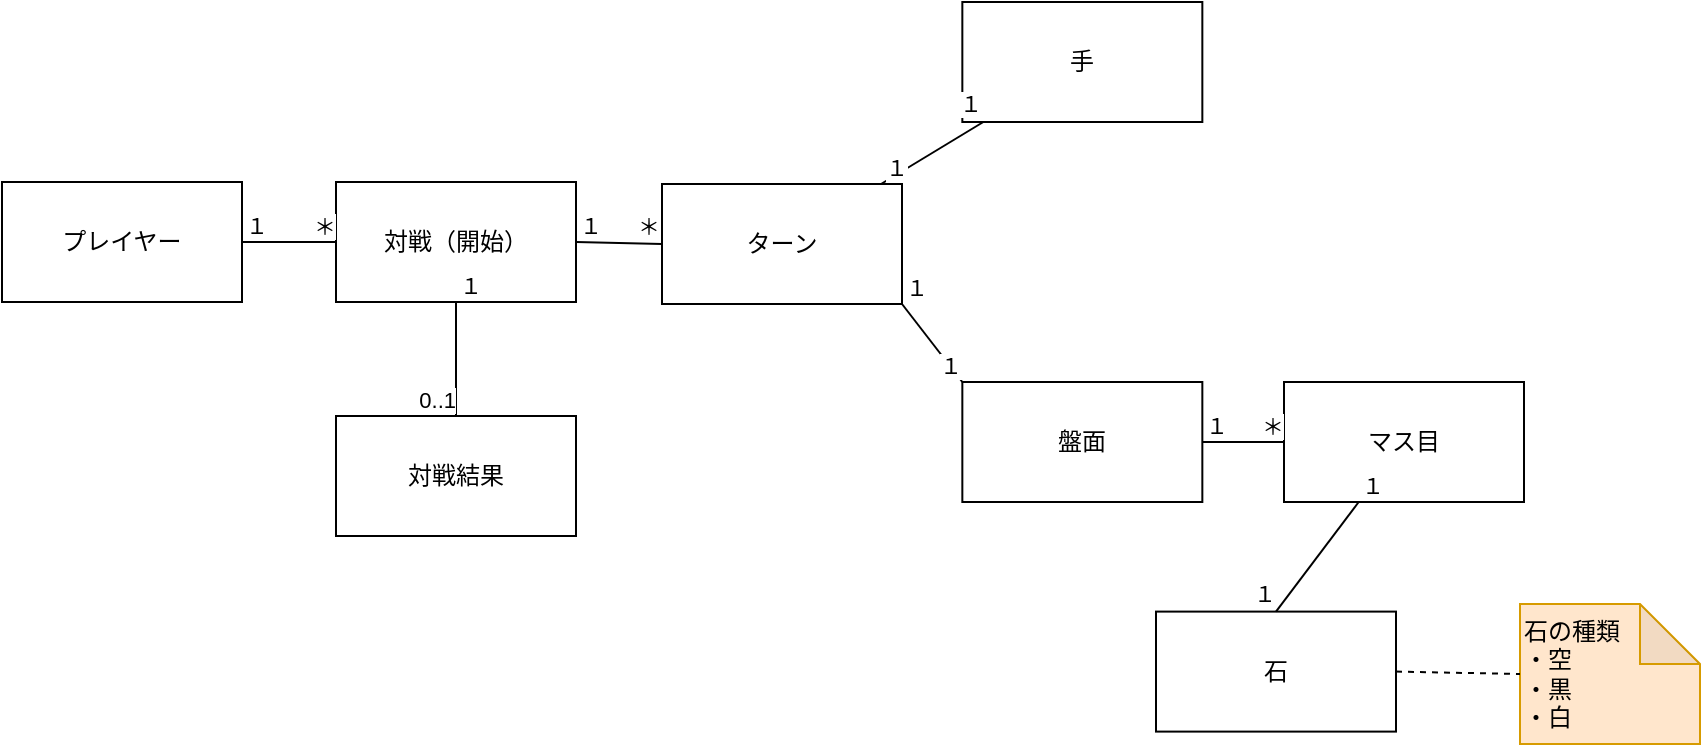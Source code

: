 <mxfile>
    <diagram id="Y1lQDs03ZDYOQmstpANp" name="ページ1">
        <mxGraphModel dx="1087" dy="525" grid="0" gridSize="10" guides="0" tooltips="1" connect="1" arrows="1" fold="1" page="0" pageScale="1" pageWidth="827" pageHeight="1169" math="0" shadow="0">
            <root>
                <mxCell id="0"/>
                <mxCell id="1" parent="0"/>
                <mxCell id="2" value="対戦（開始）" style="rounded=0;whiteSpace=wrap;html=1;" vertex="1" parent="1">
                    <mxGeometry x="270" y="230" width="120" height="60" as="geometry"/>
                </mxCell>
                <mxCell id="3" value="盤面" style="rounded=0;whiteSpace=wrap;html=1;" vertex="1" parent="1">
                    <mxGeometry x="583.17" y="330" width="120" height="60" as="geometry"/>
                </mxCell>
                <mxCell id="4" value="石" style="rounded=0;whiteSpace=wrap;html=1;" vertex="1" parent="1">
                    <mxGeometry x="680" y="444.8" width="120" height="60" as="geometry"/>
                </mxCell>
                <mxCell id="5" value="対戦結果" style="rounded=0;whiteSpace=wrap;html=1;" vertex="1" parent="1">
                    <mxGeometry x="270" y="347" width="120" height="60" as="geometry"/>
                </mxCell>
                <mxCell id="6" value="プレイヤー" style="rounded=0;whiteSpace=wrap;html=1;" vertex="1" parent="1">
                    <mxGeometry x="103" y="230" width="120" height="60" as="geometry"/>
                </mxCell>
                <mxCell id="8" value="&lt;font color=&quot;#000000&quot;&gt;石の種類&lt;br&gt;・空&lt;br&gt;・黒&lt;br&gt;・白&lt;br&gt;&lt;/font&gt;" style="shape=note;whiteSpace=wrap;html=1;backgroundOutline=1;darkOpacity=0.05;fillColor=#ffe6cc;strokeColor=#d79b00;align=left;" vertex="1" parent="1">
                    <mxGeometry x="862" y="441" width="90" height="70" as="geometry"/>
                </mxCell>
                <mxCell id="9" value="" style="endArrow=none;dashed=1;html=1;entryX=0;entryY=0.5;entryDx=0;entryDy=0;entryPerimeter=0;exitX=1;exitY=0.5;exitDx=0;exitDy=0;" edge="1" parent="1" source="4" target="8">
                    <mxGeometry width="50" height="50" relative="1" as="geometry">
                        <mxPoint x="122" y="591" as="sourcePoint"/>
                        <mxPoint x="172" y="541" as="targetPoint"/>
                    </mxGeometry>
                </mxCell>
                <mxCell id="10" value="" style="endArrow=none;html=1;exitX=1;exitY=0.5;exitDx=0;exitDy=0;entryX=0;entryY=0.5;entryDx=0;entryDy=0;" edge="1" parent="1" source="6" target="2">
                    <mxGeometry relative="1" as="geometry">
                        <mxPoint x="260" y="350" as="sourcePoint"/>
                        <mxPoint x="420" y="350" as="targetPoint"/>
                    </mxGeometry>
                </mxCell>
                <mxCell id="11" value="１" style="edgeLabel;resizable=0;html=1;align=left;verticalAlign=bottom;" connectable="0" vertex="1" parent="10">
                    <mxGeometry x="-1" relative="1" as="geometry"/>
                </mxCell>
                <mxCell id="12" value="＊" style="edgeLabel;resizable=0;html=1;align=right;verticalAlign=bottom;" connectable="0" vertex="1" parent="10">
                    <mxGeometry x="1" relative="1" as="geometry"/>
                </mxCell>
                <mxCell id="13" value="" style="endArrow=none;html=1;exitX=0.5;exitY=1;exitDx=0;exitDy=0;" edge="1" parent="1" source="2" target="5">
                    <mxGeometry relative="1" as="geometry">
                        <mxPoint x="140" y="320" as="sourcePoint"/>
                        <mxPoint x="280" y="270" as="targetPoint"/>
                    </mxGeometry>
                </mxCell>
                <mxCell id="14" value="１" style="edgeLabel;resizable=0;html=1;align=left;verticalAlign=bottom;" connectable="0" vertex="1" parent="13">
                    <mxGeometry x="-1" relative="1" as="geometry"/>
                </mxCell>
                <mxCell id="15" value="0..1" style="edgeLabel;resizable=0;html=1;align=right;verticalAlign=bottom;" connectable="0" vertex="1" parent="13">
                    <mxGeometry x="1" relative="1" as="geometry"/>
                </mxCell>
                <mxCell id="16" value="ターン" style="rounded=0;whiteSpace=wrap;html=1;" vertex="1" parent="1">
                    <mxGeometry x="433" y="231" width="120" height="60" as="geometry"/>
                </mxCell>
                <mxCell id="17" value="" style="endArrow=none;html=1;exitX=1;exitY=0.5;exitDx=0;exitDy=0;entryX=0;entryY=0.5;entryDx=0;entryDy=0;" edge="1" parent="1" source="2" target="16">
                    <mxGeometry relative="1" as="geometry">
                        <mxPoint x="140" y="320" as="sourcePoint"/>
                        <mxPoint x="280" y="270" as="targetPoint"/>
                    </mxGeometry>
                </mxCell>
                <mxCell id="18" value="１" style="edgeLabel;resizable=0;html=1;align=left;verticalAlign=bottom;" connectable="0" vertex="1" parent="17">
                    <mxGeometry x="-1" relative="1" as="geometry"/>
                </mxCell>
                <mxCell id="19" value="＊" style="edgeLabel;resizable=0;html=1;align=right;verticalAlign=bottom;" connectable="0" vertex="1" parent="17">
                    <mxGeometry x="1" relative="1" as="geometry"/>
                </mxCell>
                <mxCell id="20" value="" style="endArrow=none;html=1;exitX=1;exitY=1;exitDx=0;exitDy=0;entryX=0;entryY=0;entryDx=0;entryDy=0;" edge="1" parent="1" source="16" target="3">
                    <mxGeometry relative="1" as="geometry">
                        <mxPoint x="363" y="271" as="sourcePoint"/>
                        <mxPoint x="443" y="271" as="targetPoint"/>
                    </mxGeometry>
                </mxCell>
                <mxCell id="21" value="１" style="edgeLabel;resizable=0;html=1;align=left;verticalAlign=bottom;" connectable="0" vertex="1" parent="20">
                    <mxGeometry x="-1" relative="1" as="geometry"/>
                </mxCell>
                <mxCell id="22" value="１" style="edgeLabel;resizable=0;html=1;align=right;verticalAlign=bottom;" connectable="0" vertex="1" parent="20">
                    <mxGeometry x="1" relative="1" as="geometry"/>
                </mxCell>
                <mxCell id="23" value="マス目" style="rounded=0;whiteSpace=wrap;html=1;" vertex="1" parent="1">
                    <mxGeometry x="744" y="330" width="120" height="60" as="geometry"/>
                </mxCell>
                <mxCell id="24" value="" style="endArrow=none;html=1;exitX=1;exitY=0.5;exitDx=0;exitDy=0;entryX=0;entryY=0.5;entryDx=0;entryDy=0;" edge="1" parent="1" source="3" target="23">
                    <mxGeometry relative="1" as="geometry">
                        <mxPoint x="653.17" y="290" as="sourcePoint"/>
                        <mxPoint x="713.17" y="290" as="targetPoint"/>
                    </mxGeometry>
                </mxCell>
                <mxCell id="25" value="１" style="edgeLabel;resizable=0;html=1;align=left;verticalAlign=bottom;" connectable="0" vertex="1" parent="24">
                    <mxGeometry x="-1" relative="1" as="geometry"/>
                </mxCell>
                <mxCell id="26" value="＊" style="edgeLabel;resizable=0;html=1;align=right;verticalAlign=bottom;" connectable="0" vertex="1" parent="24">
                    <mxGeometry x="1" relative="1" as="geometry"/>
                </mxCell>
                <mxCell id="27" value="" style="endArrow=none;html=1;entryX=0.5;entryY=0;entryDx=0;entryDy=0;" edge="1" parent="1" source="23" target="4">
                    <mxGeometry relative="1" as="geometry">
                        <mxPoint x="594" y="440" as="sourcePoint"/>
                        <mxPoint x="654" y="440" as="targetPoint"/>
                    </mxGeometry>
                </mxCell>
                <mxCell id="28" value="１" style="edgeLabel;resizable=0;html=1;align=left;verticalAlign=bottom;" connectable="0" vertex="1" parent="27">
                    <mxGeometry x="-1" relative="1" as="geometry"/>
                </mxCell>
                <mxCell id="29" value="１" style="edgeLabel;resizable=0;html=1;align=right;verticalAlign=bottom;" connectable="0" vertex="1" parent="27">
                    <mxGeometry x="1" relative="1" as="geometry"/>
                </mxCell>
                <mxCell id="30" value="手" style="rounded=0;whiteSpace=wrap;html=1;" vertex="1" parent="1">
                    <mxGeometry x="583.17" y="140" width="120" height="60" as="geometry"/>
                </mxCell>
                <mxCell id="31" value="" style="endArrow=none;html=1;" edge="1" parent="1" source="16" target="30">
                    <mxGeometry relative="1" as="geometry">
                        <mxPoint x="563" y="271" as="sourcePoint"/>
                        <mxPoint x="623" y="271" as="targetPoint"/>
                    </mxGeometry>
                </mxCell>
                <mxCell id="32" value="１" style="edgeLabel;resizable=0;html=1;align=left;verticalAlign=bottom;" connectable="0" vertex="1" parent="31">
                    <mxGeometry x="-1" relative="1" as="geometry"/>
                </mxCell>
                <mxCell id="33" value="１" style="edgeLabel;resizable=0;html=1;align=right;verticalAlign=bottom;" connectable="0" vertex="1" parent="31">
                    <mxGeometry x="1" relative="1" as="geometry"/>
                </mxCell>
            </root>
        </mxGraphModel>
    </diagram>
</mxfile>